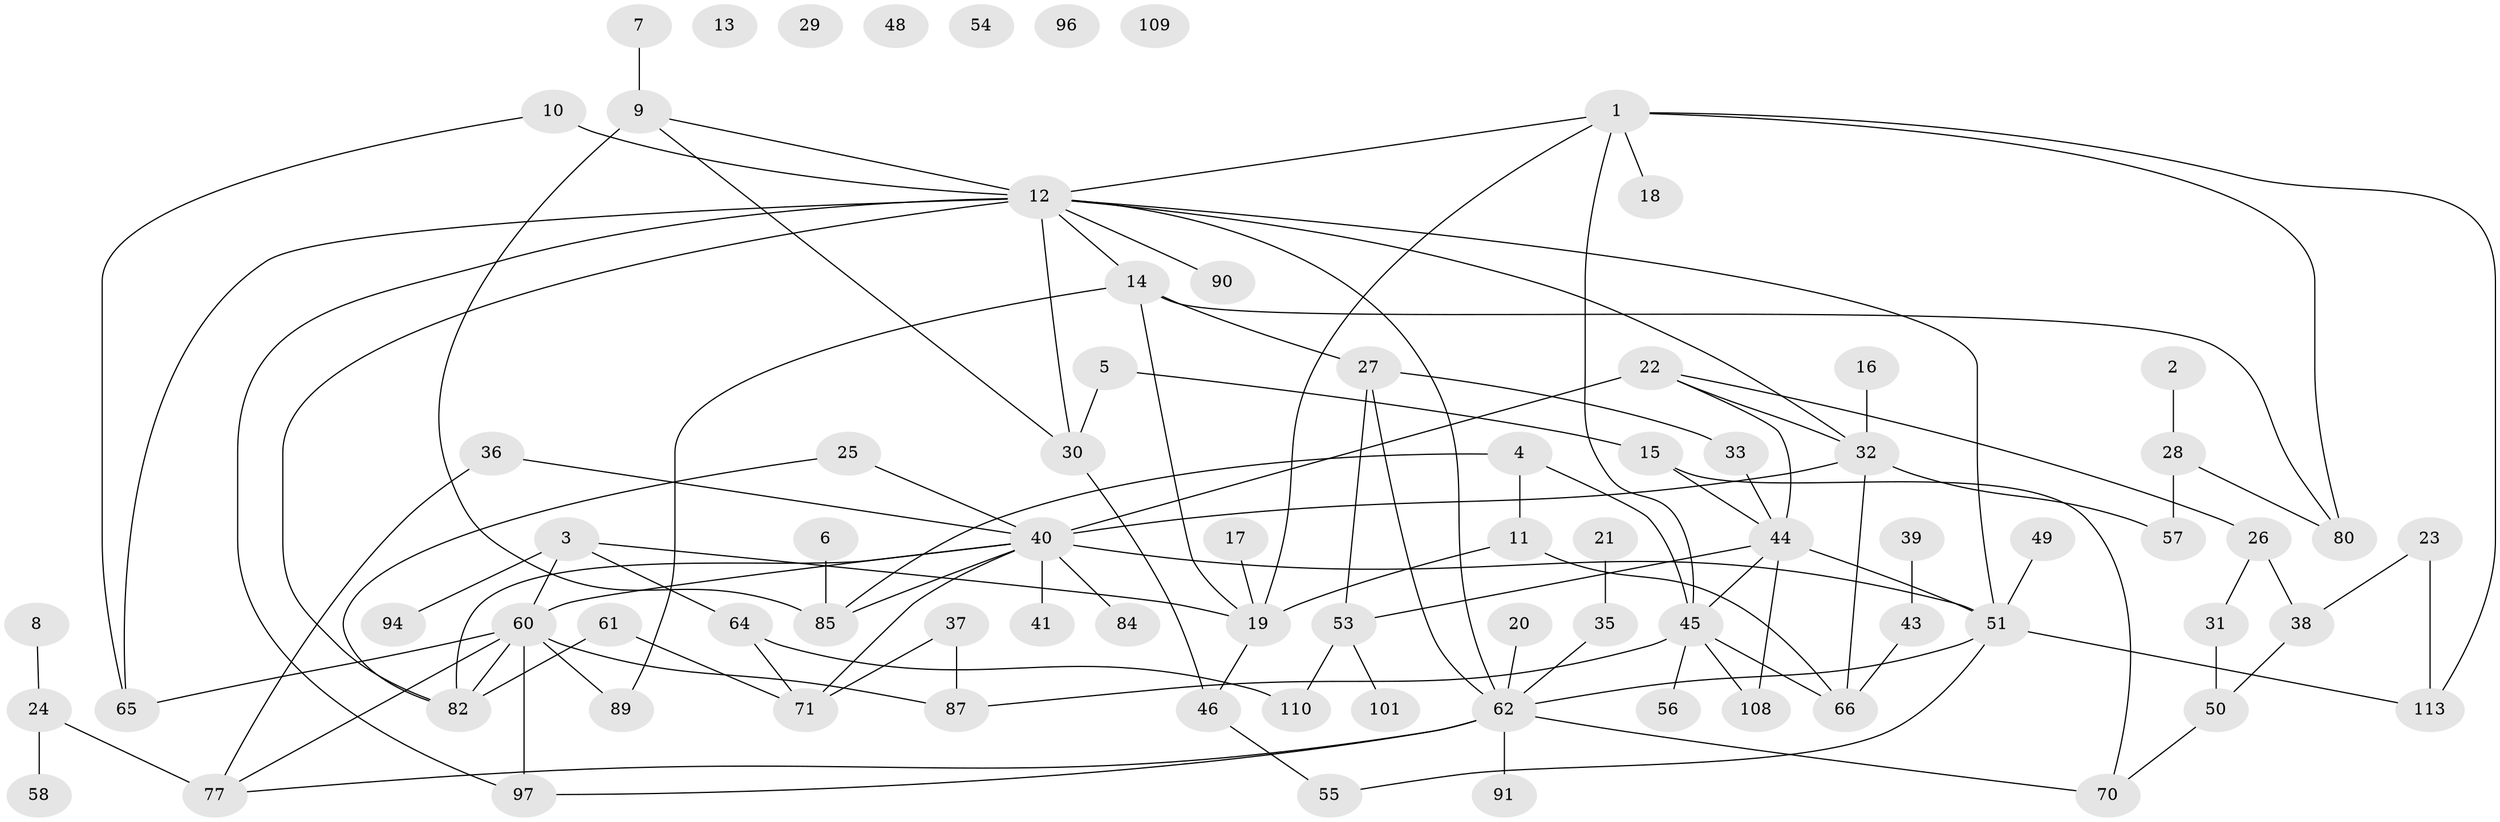 // original degree distribution, {6: 0.03508771929824561, 1: 0.22807017543859648, 4: 0.17543859649122806, 2: 0.20175438596491227, 3: 0.23684210526315788, 7: 0.017543859649122806, 0: 0.043859649122807015, 5: 0.06140350877192982}
// Generated by graph-tools (version 1.1) at 2025/16/03/04/25 18:16:40]
// undirected, 79 vertices, 114 edges
graph export_dot {
graph [start="1"]
  node [color=gray90,style=filled];
  1;
  2;
  3;
  4 [super="+98"];
  5;
  6;
  7;
  8;
  9;
  10;
  11;
  12 [super="+75"];
  13;
  14;
  15;
  16;
  17;
  18;
  19 [super="+52+34"];
  20;
  21;
  22 [super="+59"];
  23;
  24 [super="+76"];
  25;
  26;
  27 [super="+86"];
  28;
  29;
  30;
  31;
  32 [super="+73"];
  33;
  35;
  36 [super="+81"];
  37;
  38;
  39;
  40 [super="+68+106+42"];
  41;
  43;
  44 [super="+47"];
  45 [super="+93+67"];
  46;
  48 [super="+104"];
  49;
  50;
  51 [super="+72+74"];
  53;
  54;
  55;
  56;
  57 [super="+78"];
  58;
  60 [super="+99+88"];
  61;
  62 [super="+63"];
  64;
  65;
  66;
  70;
  71;
  77;
  80 [super="+103"];
  82 [super="+83"];
  84;
  85;
  87 [super="+111"];
  89;
  90;
  91;
  94;
  96;
  97 [super="+102"];
  101;
  108;
  109;
  110;
  113 [super="+114"];
  1 -- 18;
  1 -- 80;
  1 -- 113;
  1 -- 12;
  1 -- 45;
  1 -- 19;
  2 -- 28;
  3 -- 60;
  3 -- 64;
  3 -- 94;
  3 -- 19;
  4 -- 11;
  4 -- 85;
  4 -- 45;
  5 -- 15;
  5 -- 30;
  6 -- 85;
  7 -- 9;
  8 -- 24;
  9 -- 30;
  9 -- 85;
  9 -- 12;
  10 -- 12 [weight=2];
  10 -- 65;
  11 -- 66;
  11 -- 19;
  12 -- 14;
  12 -- 32;
  12 -- 82;
  12 -- 51;
  12 -- 65;
  12 -- 97;
  12 -- 90;
  12 -- 30;
  12 -- 62;
  14 -- 19;
  14 -- 80;
  14 -- 89;
  14 -- 27;
  15 -- 44;
  15 -- 70;
  16 -- 32;
  17 -- 19;
  19 -- 46;
  20 -- 62;
  21 -- 35;
  22 -- 40;
  22 -- 32;
  22 -- 26;
  22 -- 44;
  23 -- 38;
  23 -- 113;
  24 -- 77;
  24 -- 58;
  25 -- 82;
  25 -- 40;
  26 -- 31;
  26 -- 38;
  27 -- 62;
  27 -- 33;
  27 -- 53;
  28 -- 80;
  28 -- 57 [weight=2];
  30 -- 46;
  31 -- 50;
  32 -- 66;
  32 -- 40 [weight=2];
  32 -- 57;
  33 -- 44;
  35 -- 62;
  36 -- 77;
  36 -- 40;
  37 -- 71;
  37 -- 87;
  38 -- 50;
  39 -- 43;
  40 -- 41 [weight=2];
  40 -- 71;
  40 -- 82;
  40 -- 84;
  40 -- 85;
  40 -- 60;
  40 -- 51;
  43 -- 66;
  44 -- 108;
  44 -- 53;
  44 -- 45;
  44 -- 51;
  45 -- 87;
  45 -- 56;
  45 -- 66;
  45 -- 108;
  46 -- 55;
  49 -- 51;
  50 -- 70;
  51 -- 55;
  51 -- 113;
  51 -- 62;
  53 -- 101;
  53 -- 110;
  60 -- 97;
  60 -- 82;
  60 -- 89;
  60 -- 65;
  60 -- 77;
  60 -- 87;
  61 -- 71;
  61 -- 82;
  62 -- 97;
  62 -- 70;
  62 -- 77;
  62 -- 91;
  64 -- 71;
  64 -- 110;
}
